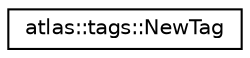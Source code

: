 digraph "Graphical Class Hierarchy"
{
  edge [fontname="Helvetica",fontsize="10",labelfontname="Helvetica",labelfontsize="10"];
  node [fontname="Helvetica",fontsize="10",shape=record];
  rankdir="LR";
  Node1 [label="atlas::tags::NewTag",height=0.2,width=0.4,color="black", fillcolor="white", style="filled",URL="$structatlas_1_1tags_1_1NewTag.html"];
}
